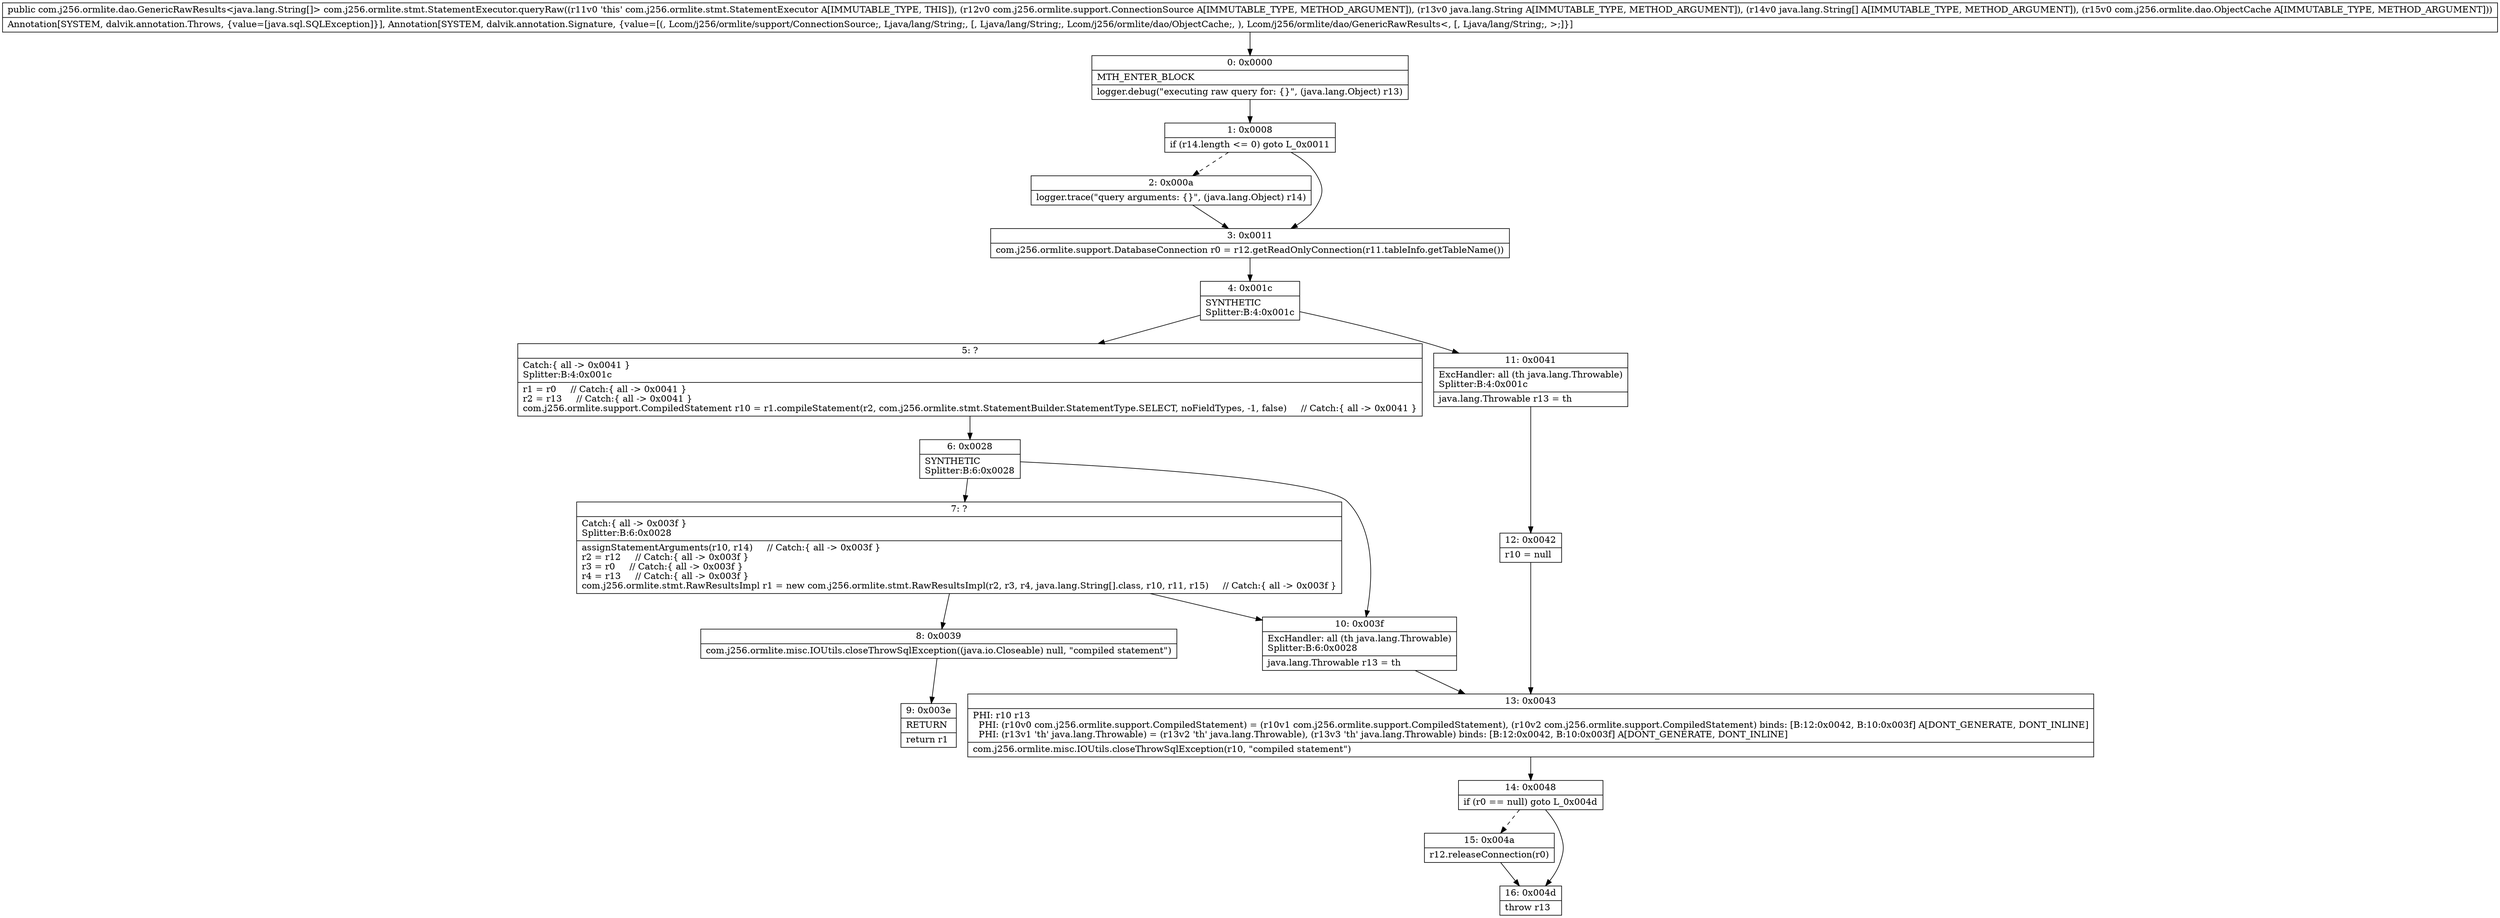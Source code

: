 digraph "CFG forcom.j256.ormlite.stmt.StatementExecutor.queryRaw(Lcom\/j256\/ormlite\/support\/ConnectionSource;Ljava\/lang\/String;[Ljava\/lang\/String;Lcom\/j256\/ormlite\/dao\/ObjectCache;)Lcom\/j256\/ormlite\/dao\/GenericRawResults;" {
Node_0 [shape=record,label="{0\:\ 0x0000|MTH_ENTER_BLOCK\l|logger.debug(\"executing raw query for: \{\}\", (java.lang.Object) r13)\l}"];
Node_1 [shape=record,label="{1\:\ 0x0008|if (r14.length \<= 0) goto L_0x0011\l}"];
Node_2 [shape=record,label="{2\:\ 0x000a|logger.trace(\"query arguments: \{\}\", (java.lang.Object) r14)\l}"];
Node_3 [shape=record,label="{3\:\ 0x0011|com.j256.ormlite.support.DatabaseConnection r0 = r12.getReadOnlyConnection(r11.tableInfo.getTableName())\l}"];
Node_4 [shape=record,label="{4\:\ 0x001c|SYNTHETIC\lSplitter:B:4:0x001c\l}"];
Node_5 [shape=record,label="{5\:\ ?|Catch:\{ all \-\> 0x0041 \}\lSplitter:B:4:0x001c\l|r1 = r0     \/\/ Catch:\{ all \-\> 0x0041 \}\lr2 = r13     \/\/ Catch:\{ all \-\> 0x0041 \}\lcom.j256.ormlite.support.CompiledStatement r10 = r1.compileStatement(r2, com.j256.ormlite.stmt.StatementBuilder.StatementType.SELECT, noFieldTypes, \-1, false)     \/\/ Catch:\{ all \-\> 0x0041 \}\l}"];
Node_6 [shape=record,label="{6\:\ 0x0028|SYNTHETIC\lSplitter:B:6:0x0028\l}"];
Node_7 [shape=record,label="{7\:\ ?|Catch:\{ all \-\> 0x003f \}\lSplitter:B:6:0x0028\l|assignStatementArguments(r10, r14)     \/\/ Catch:\{ all \-\> 0x003f \}\lr2 = r12     \/\/ Catch:\{ all \-\> 0x003f \}\lr3 = r0     \/\/ Catch:\{ all \-\> 0x003f \}\lr4 = r13     \/\/ Catch:\{ all \-\> 0x003f \}\lcom.j256.ormlite.stmt.RawResultsImpl r1 = new com.j256.ormlite.stmt.RawResultsImpl(r2, r3, r4, java.lang.String[].class, r10, r11, r15)     \/\/ Catch:\{ all \-\> 0x003f \}\l}"];
Node_8 [shape=record,label="{8\:\ 0x0039|com.j256.ormlite.misc.IOUtils.closeThrowSqlException((java.io.Closeable) null, \"compiled statement\")\l}"];
Node_9 [shape=record,label="{9\:\ 0x003e|RETURN\l|return r1\l}"];
Node_10 [shape=record,label="{10\:\ 0x003f|ExcHandler: all (th java.lang.Throwable)\lSplitter:B:6:0x0028\l|java.lang.Throwable r13 = th\l}"];
Node_11 [shape=record,label="{11\:\ 0x0041|ExcHandler: all (th java.lang.Throwable)\lSplitter:B:4:0x001c\l|java.lang.Throwable r13 = th\l}"];
Node_12 [shape=record,label="{12\:\ 0x0042|r10 = null\l}"];
Node_13 [shape=record,label="{13\:\ 0x0043|PHI: r10 r13 \l  PHI: (r10v0 com.j256.ormlite.support.CompiledStatement) = (r10v1 com.j256.ormlite.support.CompiledStatement), (r10v2 com.j256.ormlite.support.CompiledStatement) binds: [B:12:0x0042, B:10:0x003f] A[DONT_GENERATE, DONT_INLINE]\l  PHI: (r13v1 'th' java.lang.Throwable) = (r13v2 'th' java.lang.Throwable), (r13v3 'th' java.lang.Throwable) binds: [B:12:0x0042, B:10:0x003f] A[DONT_GENERATE, DONT_INLINE]\l|com.j256.ormlite.misc.IOUtils.closeThrowSqlException(r10, \"compiled statement\")\l}"];
Node_14 [shape=record,label="{14\:\ 0x0048|if (r0 == null) goto L_0x004d\l}"];
Node_15 [shape=record,label="{15\:\ 0x004a|r12.releaseConnection(r0)\l}"];
Node_16 [shape=record,label="{16\:\ 0x004d|throw r13\l}"];
MethodNode[shape=record,label="{public com.j256.ormlite.dao.GenericRawResults\<java.lang.String[]\> com.j256.ormlite.stmt.StatementExecutor.queryRaw((r11v0 'this' com.j256.ormlite.stmt.StatementExecutor A[IMMUTABLE_TYPE, THIS]), (r12v0 com.j256.ormlite.support.ConnectionSource A[IMMUTABLE_TYPE, METHOD_ARGUMENT]), (r13v0 java.lang.String A[IMMUTABLE_TYPE, METHOD_ARGUMENT]), (r14v0 java.lang.String[] A[IMMUTABLE_TYPE, METHOD_ARGUMENT]), (r15v0 com.j256.ormlite.dao.ObjectCache A[IMMUTABLE_TYPE, METHOD_ARGUMENT]))  | Annotation[SYSTEM, dalvik.annotation.Throws, \{value=[java.sql.SQLException]\}], Annotation[SYSTEM, dalvik.annotation.Signature, \{value=[(, Lcom\/j256\/ormlite\/support\/ConnectionSource;, Ljava\/lang\/String;, [, Ljava\/lang\/String;, Lcom\/j256\/ormlite\/dao\/ObjectCache;, ), Lcom\/j256\/ormlite\/dao\/GenericRawResults\<, [, Ljava\/lang\/String;, \>;]\}]\l}"];
MethodNode -> Node_0;
Node_0 -> Node_1;
Node_1 -> Node_2[style=dashed];
Node_1 -> Node_3;
Node_2 -> Node_3;
Node_3 -> Node_4;
Node_4 -> Node_5;
Node_4 -> Node_11;
Node_5 -> Node_6;
Node_6 -> Node_7;
Node_6 -> Node_10;
Node_7 -> Node_8;
Node_7 -> Node_10;
Node_8 -> Node_9;
Node_10 -> Node_13;
Node_11 -> Node_12;
Node_12 -> Node_13;
Node_13 -> Node_14;
Node_14 -> Node_15[style=dashed];
Node_14 -> Node_16;
Node_15 -> Node_16;
}

